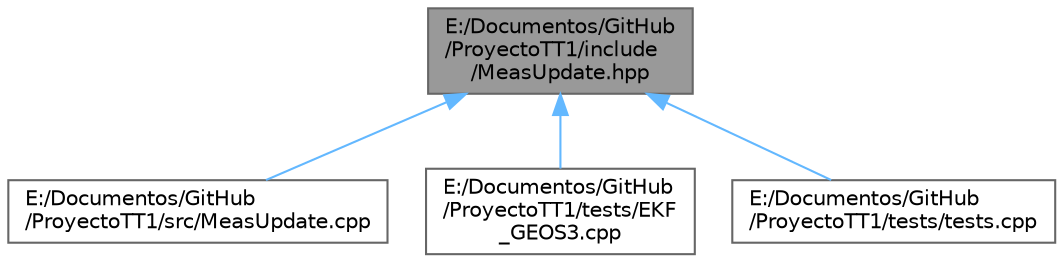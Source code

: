 digraph "E:/Documentos/GitHub/ProyectoTT1/include/MeasUpdate.hpp"
{
 // LATEX_PDF_SIZE
  bgcolor="transparent";
  edge [fontname=Helvetica,fontsize=10,labelfontname=Helvetica,labelfontsize=10];
  node [fontname=Helvetica,fontsize=10,shape=box,height=0.2,width=0.4];
  Node1 [id="Node000001",label="E:/Documentos/GitHub\l/ProyectoTT1/include\l/MeasUpdate.hpp",height=0.2,width=0.4,color="gray40", fillcolor="grey60", style="filled", fontcolor="black",tooltip="Este archivo de cabecera contiene una implementación de la función MeasUpdate."];
  Node1 -> Node2 [id="edge1_Node000001_Node000002",dir="back",color="steelblue1",style="solid",tooltip=" "];
  Node2 [id="Node000002",label="E:/Documentos/GitHub\l/ProyectoTT1/src/MeasUpdate.cpp",height=0.2,width=0.4,color="grey40", fillcolor="white", style="filled",URL="$_meas_update_8cpp.html",tooltip="Cálculo de tres matrices."];
  Node1 -> Node3 [id="edge2_Node000001_Node000003",dir="back",color="steelblue1",style="solid",tooltip=" "];
  Node3 [id="Node000003",label="E:/Documentos/GitHub\l/ProyectoTT1/tests/EKF\l_GEOS3.cpp",height=0.2,width=0.4,color="grey40", fillcolor="white", style="filled",URL="$_e_k_f___g_e_o_s3_8cpp.html",tooltip="Archivo principal del proyecto de TTI."];
  Node1 -> Node4 [id="edge3_Node000001_Node000004",dir="back",color="steelblue1",style="solid",tooltip=" "];
  Node4 [id="Node000004",label="E:/Documentos/GitHub\l/ProyectoTT1/tests/tests.cpp",height=0.2,width=0.4,color="grey40", fillcolor="white", style="filled",URL="$tests_8cpp.html",tooltip="Tests unitarios para los métodos del proyecto de TTI."];
}
